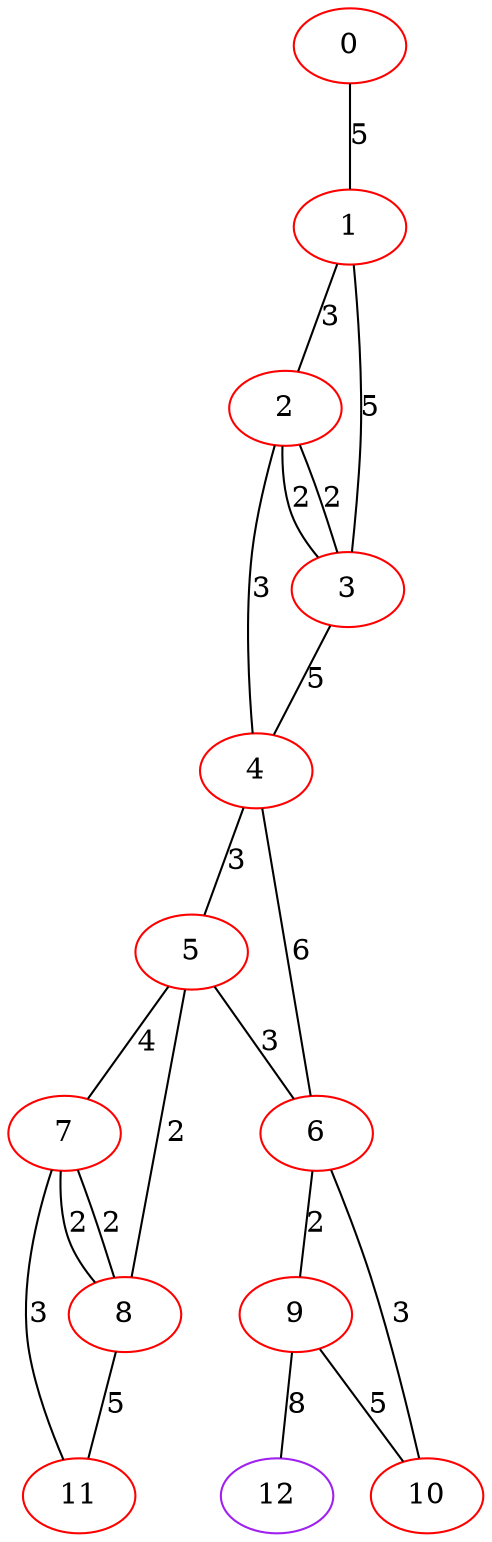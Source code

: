 graph "" {
0 [color=red, weight=1];
1 [color=red, weight=1];
2 [color=red, weight=1];
3 [color=red, weight=1];
4 [color=red, weight=1];
5 [color=red, weight=1];
6 [color=red, weight=1];
7 [color=red, weight=1];
8 [color=red, weight=1];
9 [color=red, weight=1];
10 [color=red, weight=1];
11 [color=red, weight=1];
12 [color=purple, weight=4];
0 -- 1  [key=0, label=5];
1 -- 2  [key=0, label=3];
1 -- 3  [key=0, label=5];
2 -- 3  [key=0, label=2];
2 -- 3  [key=1, label=2];
2 -- 4  [key=0, label=3];
3 -- 4  [key=0, label=5];
4 -- 5  [key=0, label=3];
4 -- 6  [key=0, label=6];
5 -- 8  [key=0, label=2];
5 -- 6  [key=0, label=3];
5 -- 7  [key=0, label=4];
6 -- 9  [key=0, label=2];
6 -- 10  [key=0, label=3];
7 -- 8  [key=0, label=2];
7 -- 8  [key=1, label=2];
7 -- 11  [key=0, label=3];
8 -- 11  [key=0, label=5];
9 -- 10  [key=0, label=5];
9 -- 12  [key=0, label=8];
}
